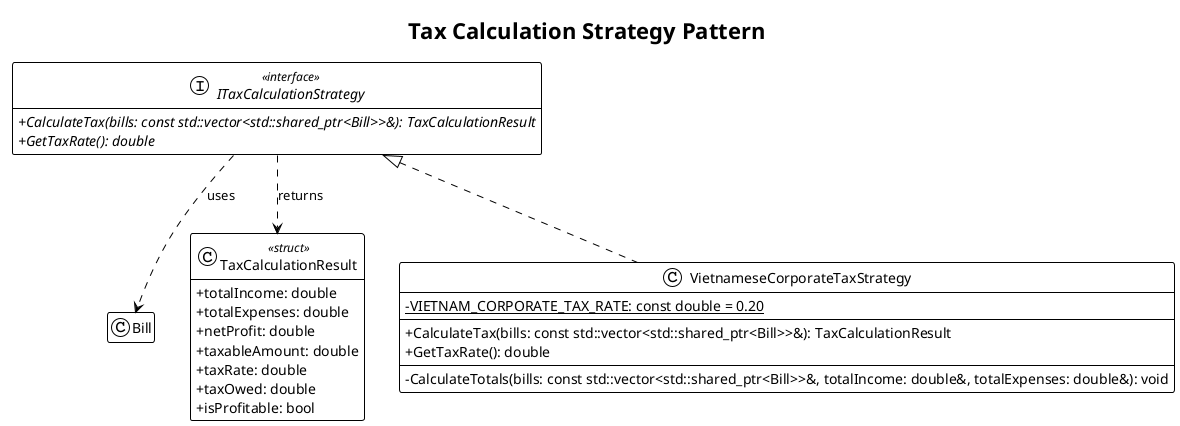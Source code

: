 @startuml
!theme plain
skinparam classAttributeIconSize 0
hide empty members
title Tax Calculation Strategy Pattern

' Forward-declare the Bill class as an external dependency
class Bill

' Data transfer object for the calculation result
class TaxCalculationResult <<struct>> {
  + totalIncome: double
  + totalExpenses: double
  + netProfit: double
  + taxableAmount: double
  + taxRate: double
  + taxOwed: double
  + isProfitable: bool
}

' The Strategy interface
interface ITaxCalculationStrategy <<interface>> {
  + {abstract} CalculateTax(bills: const std::vector<std::shared_ptr<Bill>>&): TaxCalculationResult
  + {abstract} GetTaxRate(): double
}

' A Concrete Strategy implementation
class VietnameseCorporateTaxStrategy {
  - {static} VIETNAM_CORPORATE_TAX_RATE: const double = 0.20
  --
  + CalculateTax(bills: const std::vector<std::shared_ptr<Bill>>&): TaxCalculationResult
  + GetTaxRate(): double
  --
  - CalculateTotals(bills: const std::vector<std::shared_ptr<Bill>>&, totalIncome: double&, totalExpenses: double&): void
}

' --- Relationships ---

' Realization: The concrete strategy implements the strategy interface.
ITaxCalculationStrategy <|.. VietnameseCorporateTaxStrategy

' Dependency: The strategy interface and its implementations depend on
' Bill to perform calculations and TaxCalculationResult to return the outcome.
ITaxCalculationStrategy ..> Bill : uses
ITaxCalculationStrategy ..> TaxCalculationResult : returns

@enduml